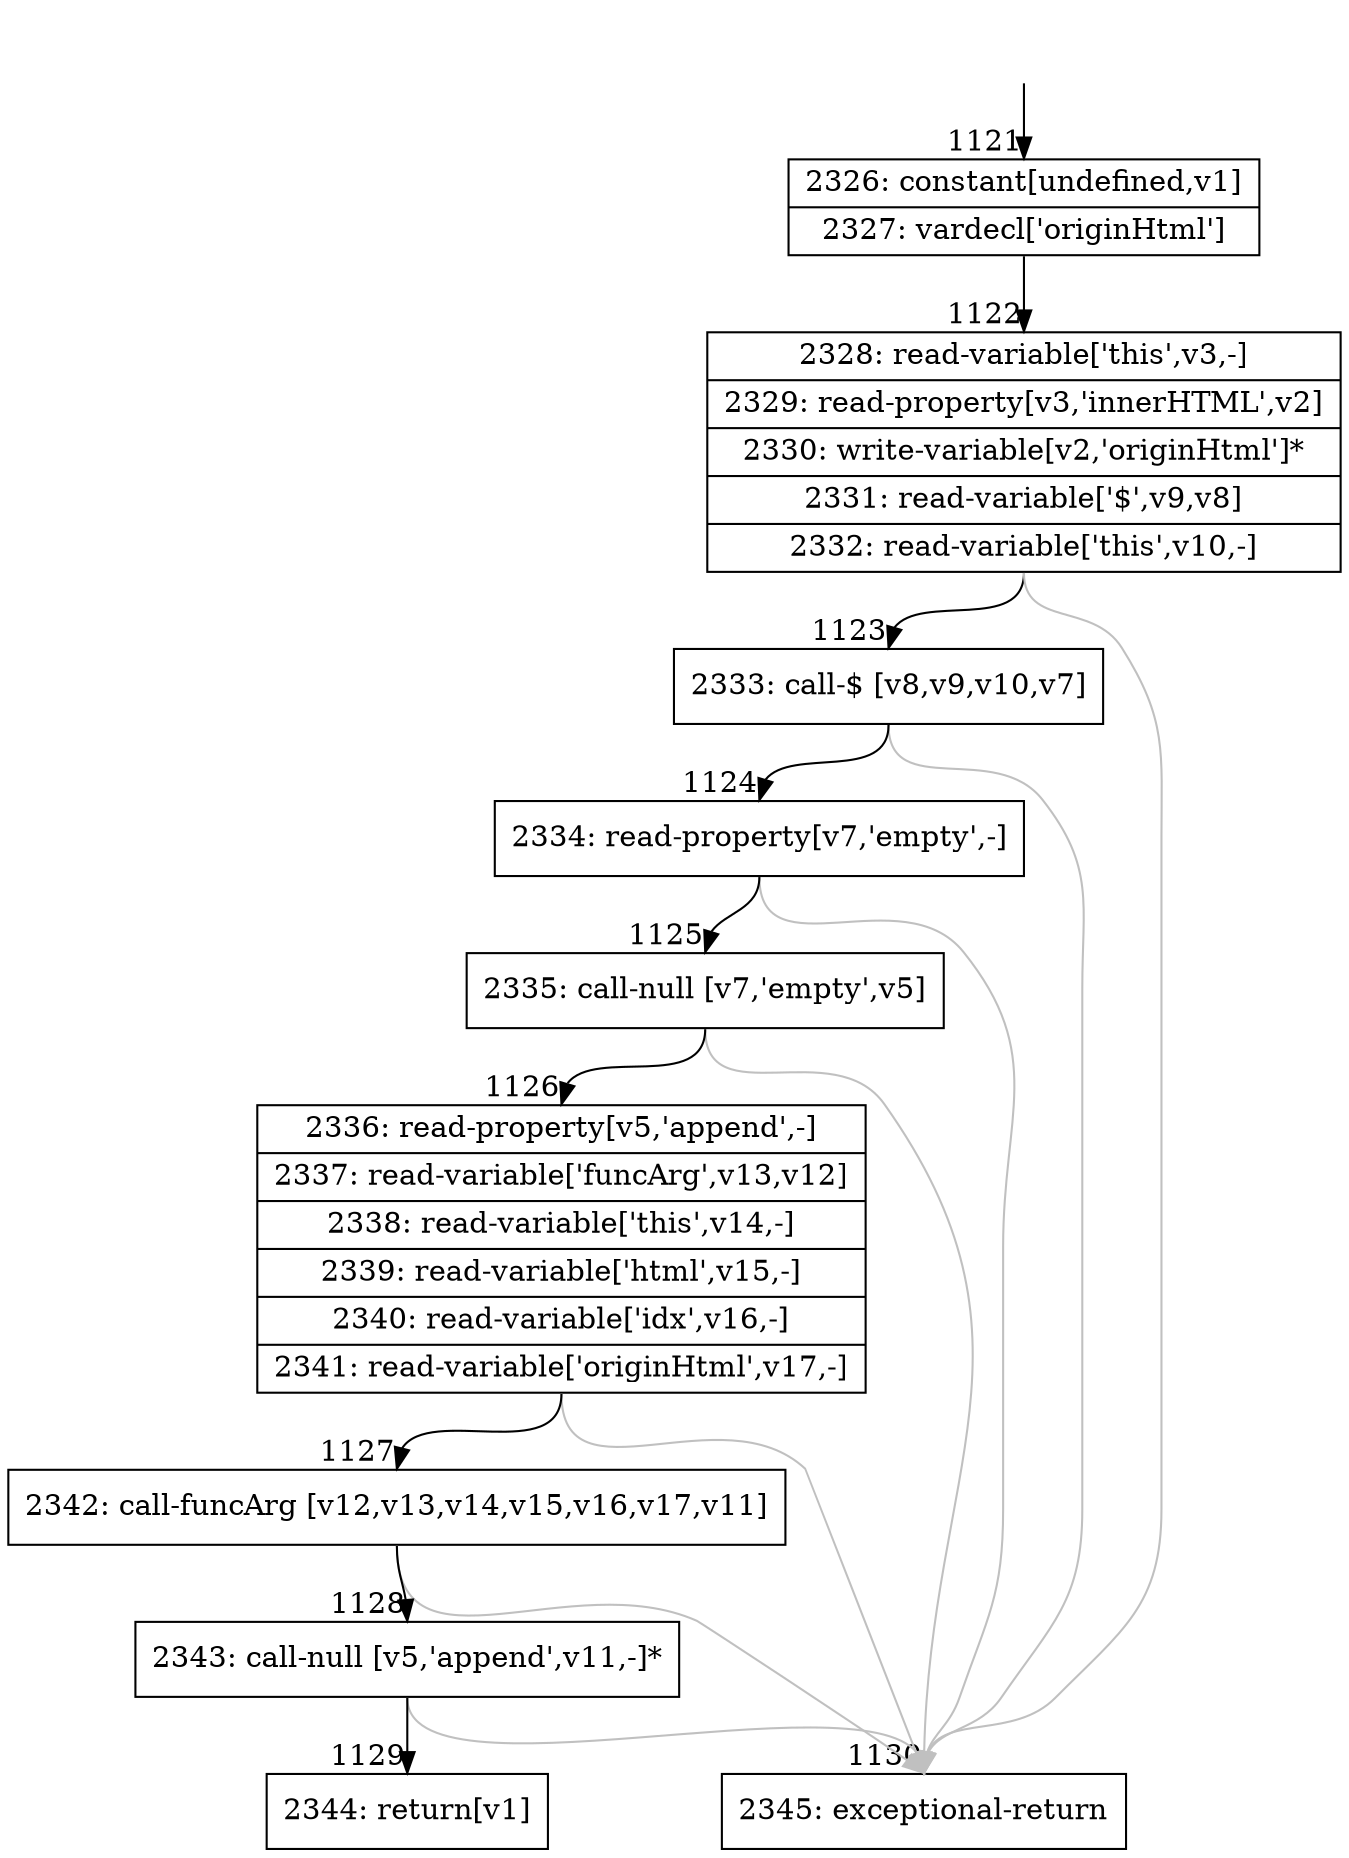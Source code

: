digraph {
rankdir="TD"
BB_entry110[shape=none,label=""];
BB_entry110 -> BB1121 [tailport=s, headport=n, headlabel="    1121"]
BB1121 [shape=record label="{2326: constant[undefined,v1]|2327: vardecl['originHtml']}" ] 
BB1121 -> BB1122 [tailport=s, headport=n, headlabel="      1122"]
BB1122 [shape=record label="{2328: read-variable['this',v3,-]|2329: read-property[v3,'innerHTML',v2]|2330: write-variable[v2,'originHtml']*|2331: read-variable['$',v9,v8]|2332: read-variable['this',v10,-]}" ] 
BB1122 -> BB1123 [tailport=s, headport=n, headlabel="      1123"]
BB1122 -> BB1130 [tailport=s, headport=n, color=gray, headlabel="      1130"]
BB1123 [shape=record label="{2333: call-$ [v8,v9,v10,v7]}" ] 
BB1123 -> BB1124 [tailport=s, headport=n, headlabel="      1124"]
BB1123 -> BB1130 [tailport=s, headport=n, color=gray]
BB1124 [shape=record label="{2334: read-property[v7,'empty',-]}" ] 
BB1124 -> BB1125 [tailport=s, headport=n, headlabel="      1125"]
BB1124 -> BB1130 [tailport=s, headport=n, color=gray]
BB1125 [shape=record label="{2335: call-null [v7,'empty',v5]}" ] 
BB1125 -> BB1126 [tailport=s, headport=n, headlabel="      1126"]
BB1125 -> BB1130 [tailport=s, headport=n, color=gray]
BB1126 [shape=record label="{2336: read-property[v5,'append',-]|2337: read-variable['funcArg',v13,v12]|2338: read-variable['this',v14,-]|2339: read-variable['html',v15,-]|2340: read-variable['idx',v16,-]|2341: read-variable['originHtml',v17,-]}" ] 
BB1126 -> BB1127 [tailport=s, headport=n, headlabel="      1127"]
BB1126 -> BB1130 [tailport=s, headport=n, color=gray]
BB1127 [shape=record label="{2342: call-funcArg [v12,v13,v14,v15,v16,v17,v11]}" ] 
BB1127 -> BB1128 [tailport=s, headport=n, headlabel="      1128"]
BB1127 -> BB1130 [tailport=s, headport=n, color=gray]
BB1128 [shape=record label="{2343: call-null [v5,'append',v11,-]*}" ] 
BB1128 -> BB1129 [tailport=s, headport=n, headlabel="      1129"]
BB1128 -> BB1130 [tailport=s, headport=n, color=gray]
BB1129 [shape=record label="{2344: return[v1]}" ] 
BB1130 [shape=record label="{2345: exceptional-return}" ] 
//#$~ 594
}
